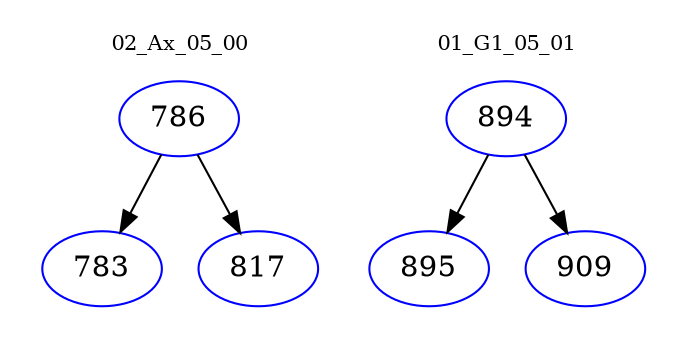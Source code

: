 digraph{
subgraph cluster_0 {
color = white
label = "02_Ax_05_00";
fontsize=10;
T0_786 [label="786", color="blue"]
T0_786 -> T0_783 [color="black"]
T0_783 [label="783", color="blue"]
T0_786 -> T0_817 [color="black"]
T0_817 [label="817", color="blue"]
}
subgraph cluster_1 {
color = white
label = "01_G1_05_01";
fontsize=10;
T1_894 [label="894", color="blue"]
T1_894 -> T1_895 [color="black"]
T1_895 [label="895", color="blue"]
T1_894 -> T1_909 [color="black"]
T1_909 [label="909", color="blue"]
}
}
